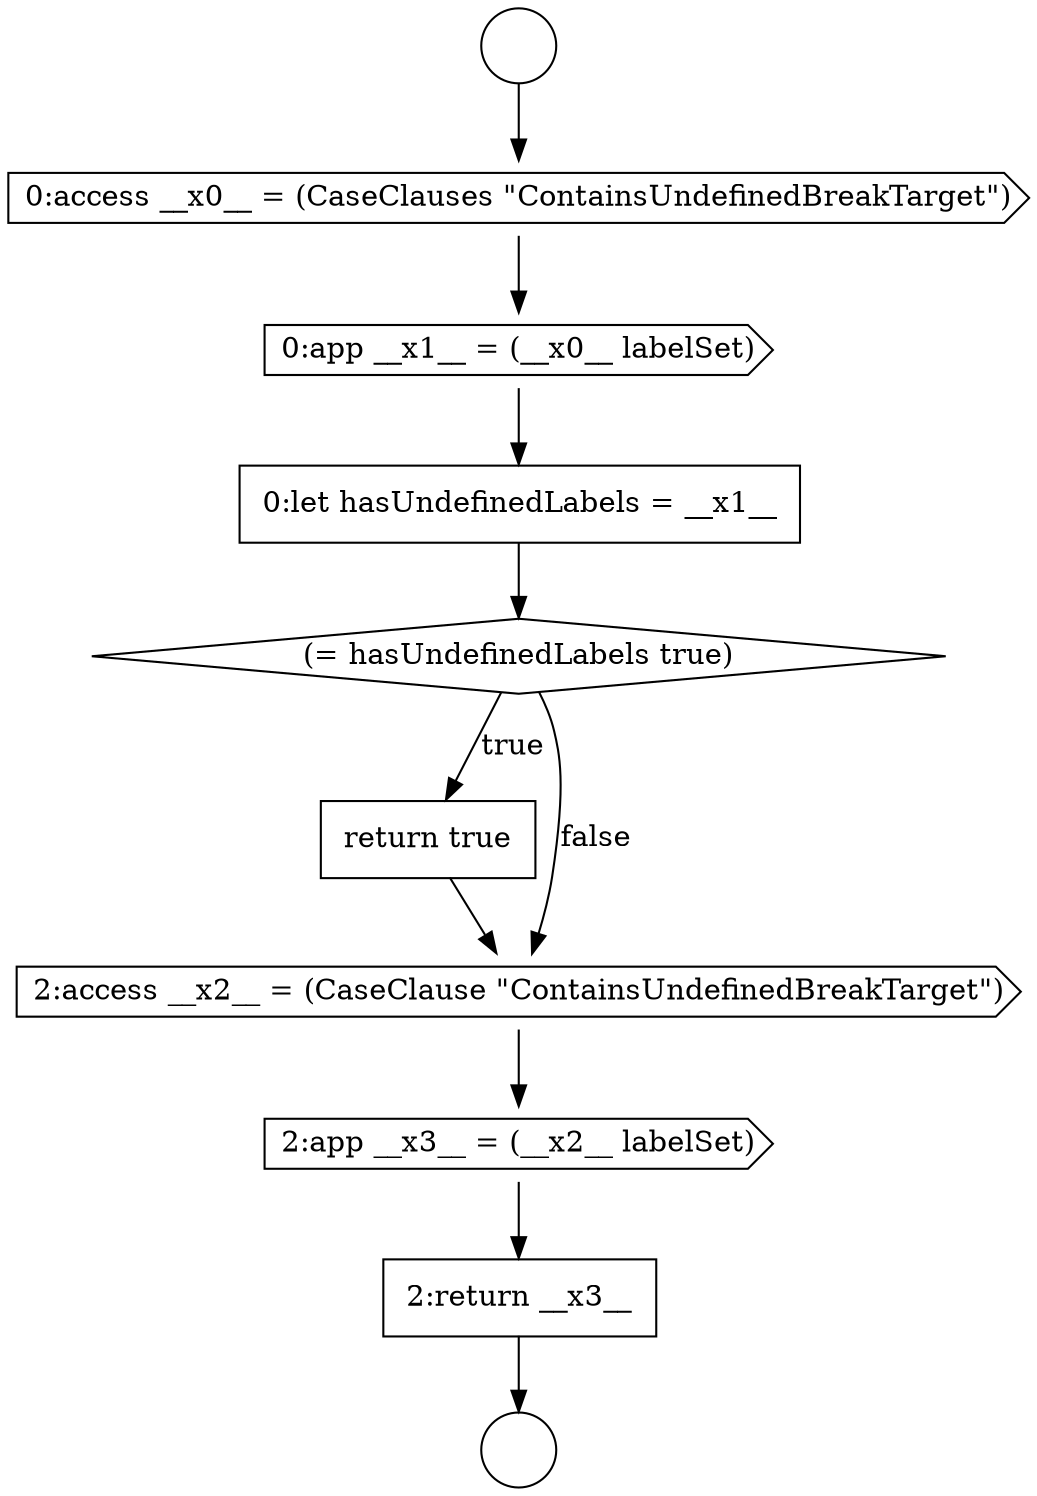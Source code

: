 digraph {
  node7040 [shape=none, margin=0, label=<<font color="black">
    <table border="0" cellborder="1" cellspacing="0" cellpadding="10">
      <tr><td align="left">2:return __x3__</td></tr>
    </table>
  </font>> color="black" fillcolor="white" style=filled]
  node7032 [shape=circle label=" " color="black" fillcolor="white" style=filled]
  node7036 [shape=diamond, label=<<font color="black">(= hasUndefinedLabels true)</font>> color="black" fillcolor="white" style=filled]
  node7037 [shape=none, margin=0, label=<<font color="black">
    <table border="0" cellborder="1" cellspacing="0" cellpadding="10">
      <tr><td align="left">return true</td></tr>
    </table>
  </font>> color="black" fillcolor="white" style=filled]
  node7031 [shape=circle label=" " color="black" fillcolor="white" style=filled]
  node7038 [shape=cds, label=<<font color="black">2:access __x2__ = (CaseClause &quot;ContainsUndefinedBreakTarget&quot;)</font>> color="black" fillcolor="white" style=filled]
  node7033 [shape=cds, label=<<font color="black">0:access __x0__ = (CaseClauses &quot;ContainsUndefinedBreakTarget&quot;)</font>> color="black" fillcolor="white" style=filled]
  node7034 [shape=cds, label=<<font color="black">0:app __x1__ = (__x0__ labelSet)</font>> color="black" fillcolor="white" style=filled]
  node7039 [shape=cds, label=<<font color="black">2:app __x3__ = (__x2__ labelSet)</font>> color="black" fillcolor="white" style=filled]
  node7035 [shape=none, margin=0, label=<<font color="black">
    <table border="0" cellborder="1" cellspacing="0" cellpadding="10">
      <tr><td align="left">0:let hasUndefinedLabels = __x1__</td></tr>
    </table>
  </font>> color="black" fillcolor="white" style=filled]
  node7031 -> node7033 [ color="black"]
  node7037 -> node7038 [ color="black"]
  node7034 -> node7035 [ color="black"]
  node7035 -> node7036 [ color="black"]
  node7040 -> node7032 [ color="black"]
  node7039 -> node7040 [ color="black"]
  node7038 -> node7039 [ color="black"]
  node7033 -> node7034 [ color="black"]
  node7036 -> node7037 [label=<<font color="black">true</font>> color="black"]
  node7036 -> node7038 [label=<<font color="black">false</font>> color="black"]
}
